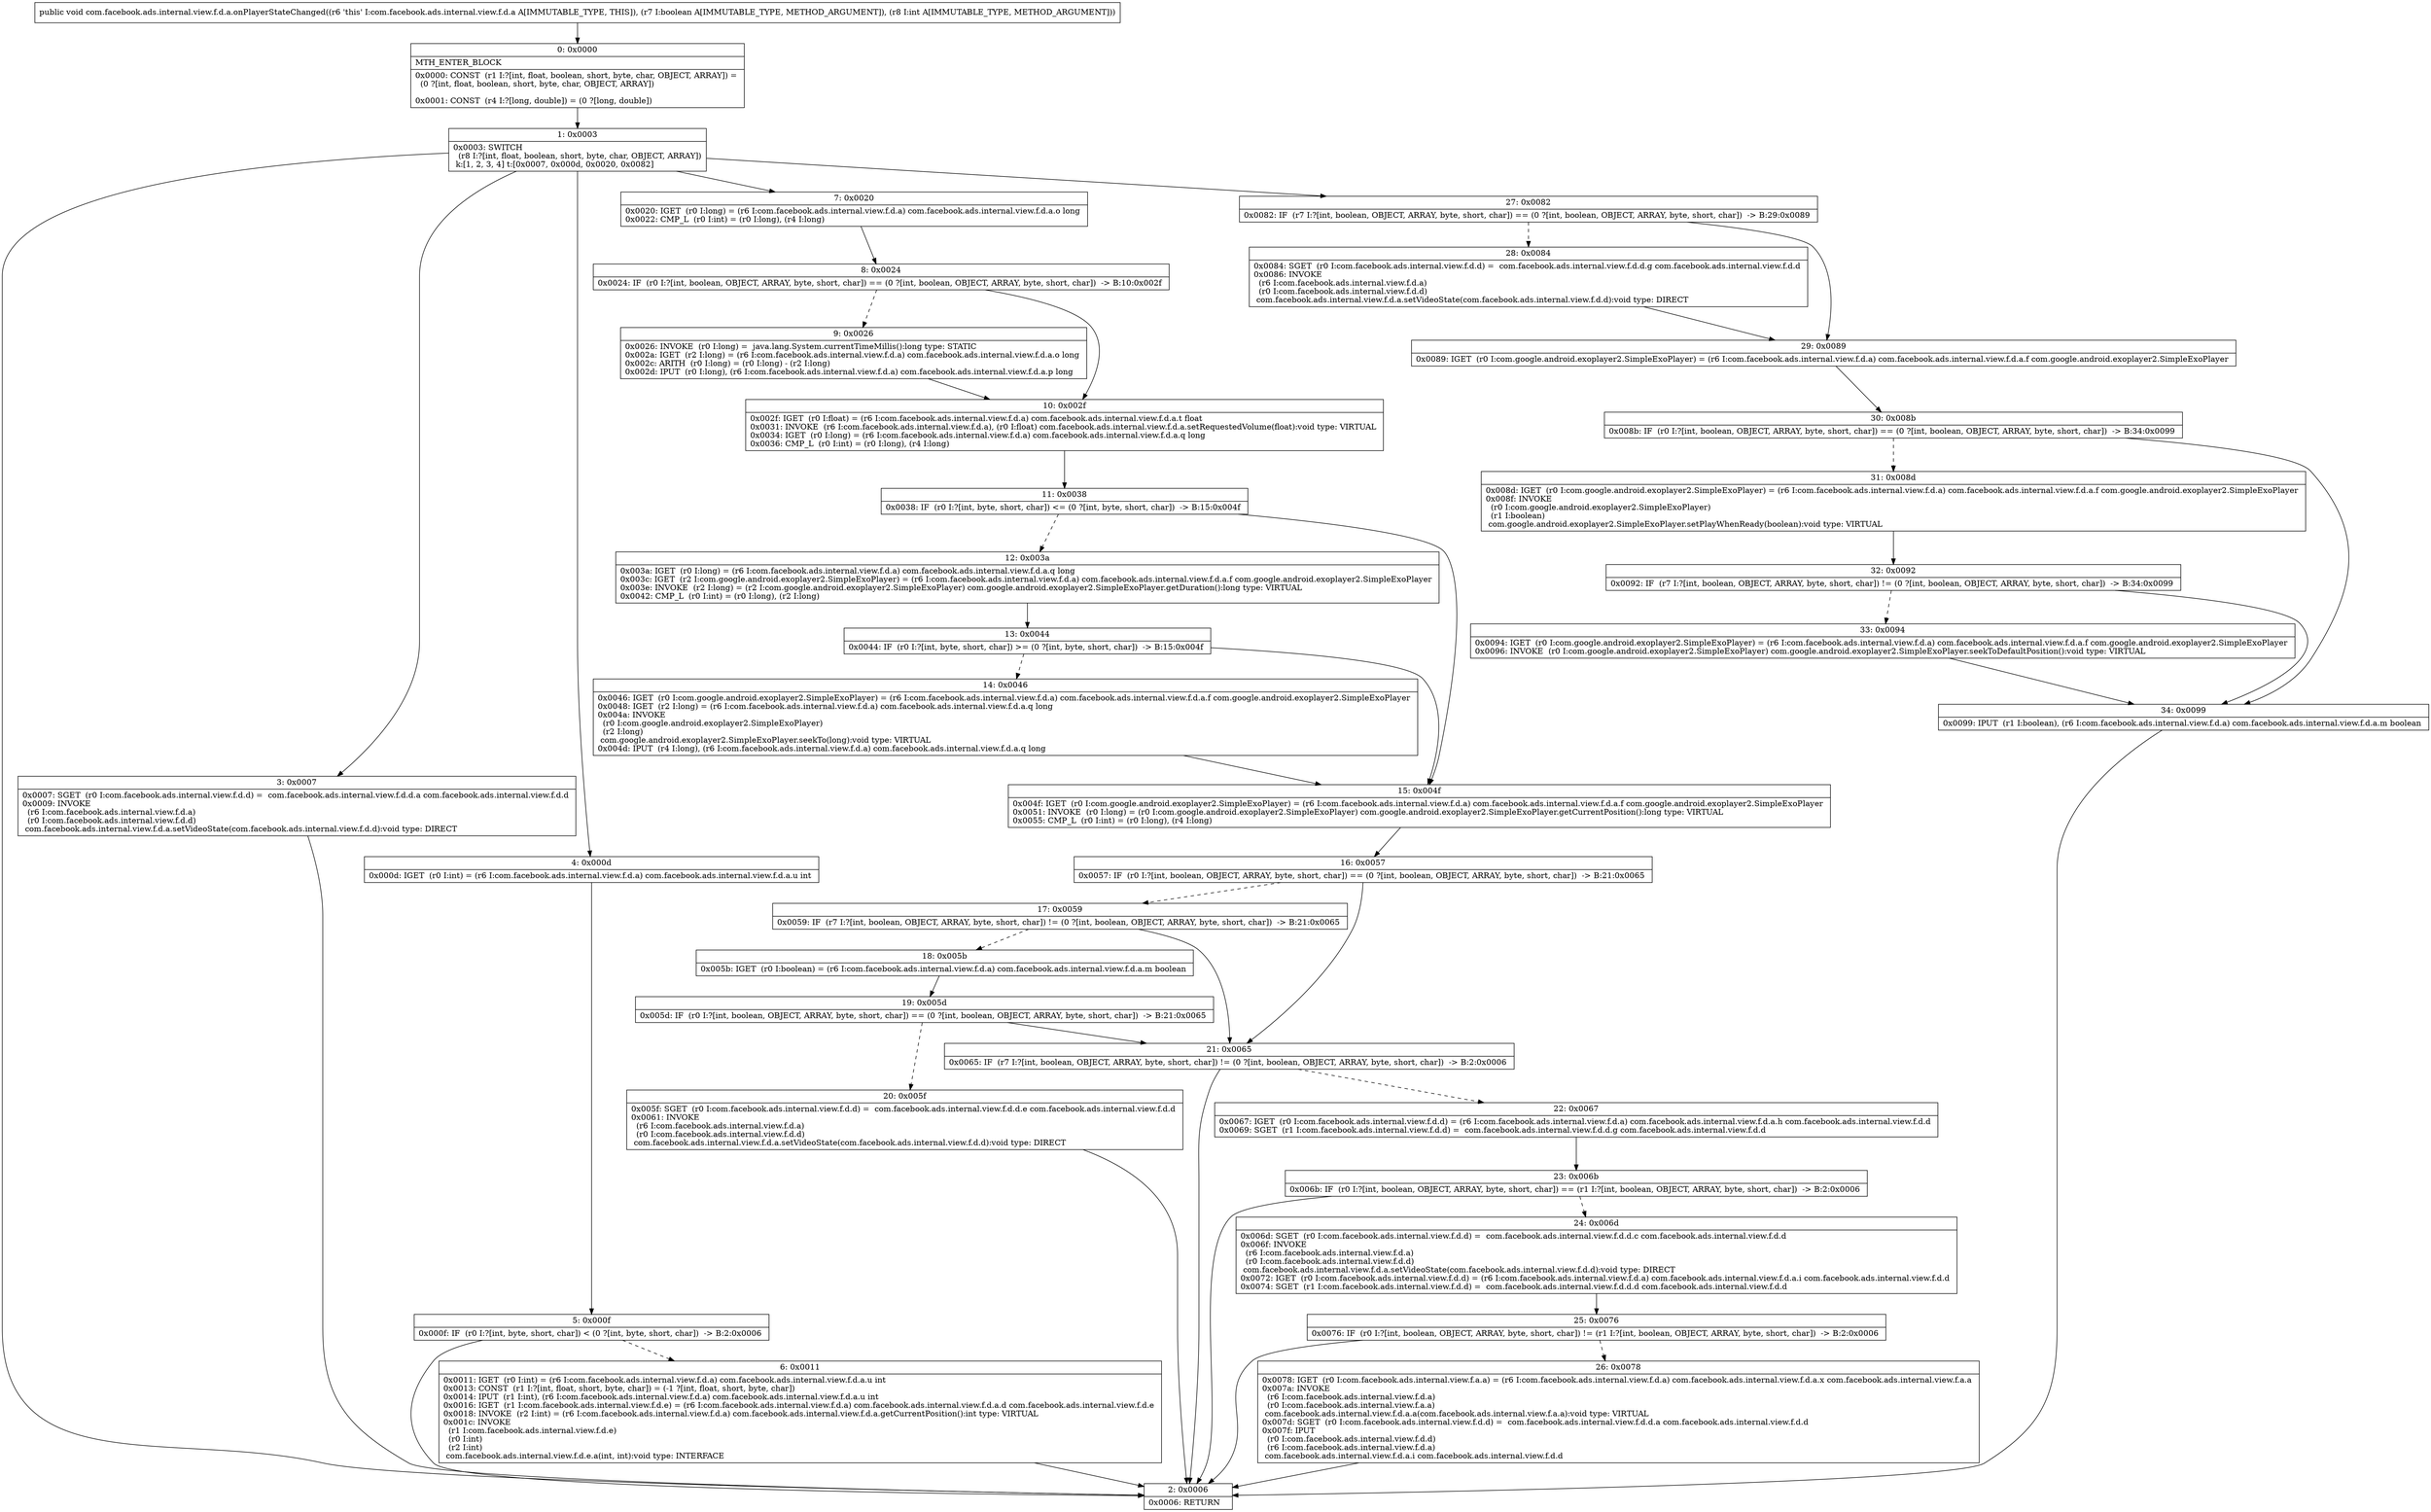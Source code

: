 digraph "CFG forcom.facebook.ads.internal.view.f.d.a.onPlayerStateChanged(ZI)V" {
Node_0 [shape=record,label="{0\:\ 0x0000|MTH_ENTER_BLOCK\l|0x0000: CONST  (r1 I:?[int, float, boolean, short, byte, char, OBJECT, ARRAY]) = \l  (0 ?[int, float, boolean, short, byte, char, OBJECT, ARRAY])\l \l0x0001: CONST  (r4 I:?[long, double]) = (0 ?[long, double]) \l}"];
Node_1 [shape=record,label="{1\:\ 0x0003|0x0003: SWITCH  \l  (r8 I:?[int, float, boolean, short, byte, char, OBJECT, ARRAY])\l k:[1, 2, 3, 4] t:[0x0007, 0x000d, 0x0020, 0x0082] \l}"];
Node_2 [shape=record,label="{2\:\ 0x0006|0x0006: RETURN   \l}"];
Node_3 [shape=record,label="{3\:\ 0x0007|0x0007: SGET  (r0 I:com.facebook.ads.internal.view.f.d.d) =  com.facebook.ads.internal.view.f.d.d.a com.facebook.ads.internal.view.f.d.d \l0x0009: INVOKE  \l  (r6 I:com.facebook.ads.internal.view.f.d.a)\l  (r0 I:com.facebook.ads.internal.view.f.d.d)\l com.facebook.ads.internal.view.f.d.a.setVideoState(com.facebook.ads.internal.view.f.d.d):void type: DIRECT \l}"];
Node_4 [shape=record,label="{4\:\ 0x000d|0x000d: IGET  (r0 I:int) = (r6 I:com.facebook.ads.internal.view.f.d.a) com.facebook.ads.internal.view.f.d.a.u int \l}"];
Node_5 [shape=record,label="{5\:\ 0x000f|0x000f: IF  (r0 I:?[int, byte, short, char]) \< (0 ?[int, byte, short, char])  \-\> B:2:0x0006 \l}"];
Node_6 [shape=record,label="{6\:\ 0x0011|0x0011: IGET  (r0 I:int) = (r6 I:com.facebook.ads.internal.view.f.d.a) com.facebook.ads.internal.view.f.d.a.u int \l0x0013: CONST  (r1 I:?[int, float, short, byte, char]) = (\-1 ?[int, float, short, byte, char]) \l0x0014: IPUT  (r1 I:int), (r6 I:com.facebook.ads.internal.view.f.d.a) com.facebook.ads.internal.view.f.d.a.u int \l0x0016: IGET  (r1 I:com.facebook.ads.internal.view.f.d.e) = (r6 I:com.facebook.ads.internal.view.f.d.a) com.facebook.ads.internal.view.f.d.a.d com.facebook.ads.internal.view.f.d.e \l0x0018: INVOKE  (r2 I:int) = (r6 I:com.facebook.ads.internal.view.f.d.a) com.facebook.ads.internal.view.f.d.a.getCurrentPosition():int type: VIRTUAL \l0x001c: INVOKE  \l  (r1 I:com.facebook.ads.internal.view.f.d.e)\l  (r0 I:int)\l  (r2 I:int)\l com.facebook.ads.internal.view.f.d.e.a(int, int):void type: INTERFACE \l}"];
Node_7 [shape=record,label="{7\:\ 0x0020|0x0020: IGET  (r0 I:long) = (r6 I:com.facebook.ads.internal.view.f.d.a) com.facebook.ads.internal.view.f.d.a.o long \l0x0022: CMP_L  (r0 I:int) = (r0 I:long), (r4 I:long) \l}"];
Node_8 [shape=record,label="{8\:\ 0x0024|0x0024: IF  (r0 I:?[int, boolean, OBJECT, ARRAY, byte, short, char]) == (0 ?[int, boolean, OBJECT, ARRAY, byte, short, char])  \-\> B:10:0x002f \l}"];
Node_9 [shape=record,label="{9\:\ 0x0026|0x0026: INVOKE  (r0 I:long) =  java.lang.System.currentTimeMillis():long type: STATIC \l0x002a: IGET  (r2 I:long) = (r6 I:com.facebook.ads.internal.view.f.d.a) com.facebook.ads.internal.view.f.d.a.o long \l0x002c: ARITH  (r0 I:long) = (r0 I:long) \- (r2 I:long) \l0x002d: IPUT  (r0 I:long), (r6 I:com.facebook.ads.internal.view.f.d.a) com.facebook.ads.internal.view.f.d.a.p long \l}"];
Node_10 [shape=record,label="{10\:\ 0x002f|0x002f: IGET  (r0 I:float) = (r6 I:com.facebook.ads.internal.view.f.d.a) com.facebook.ads.internal.view.f.d.a.t float \l0x0031: INVOKE  (r6 I:com.facebook.ads.internal.view.f.d.a), (r0 I:float) com.facebook.ads.internal.view.f.d.a.setRequestedVolume(float):void type: VIRTUAL \l0x0034: IGET  (r0 I:long) = (r6 I:com.facebook.ads.internal.view.f.d.a) com.facebook.ads.internal.view.f.d.a.q long \l0x0036: CMP_L  (r0 I:int) = (r0 I:long), (r4 I:long) \l}"];
Node_11 [shape=record,label="{11\:\ 0x0038|0x0038: IF  (r0 I:?[int, byte, short, char]) \<= (0 ?[int, byte, short, char])  \-\> B:15:0x004f \l}"];
Node_12 [shape=record,label="{12\:\ 0x003a|0x003a: IGET  (r0 I:long) = (r6 I:com.facebook.ads.internal.view.f.d.a) com.facebook.ads.internal.view.f.d.a.q long \l0x003c: IGET  (r2 I:com.google.android.exoplayer2.SimpleExoPlayer) = (r6 I:com.facebook.ads.internal.view.f.d.a) com.facebook.ads.internal.view.f.d.a.f com.google.android.exoplayer2.SimpleExoPlayer \l0x003e: INVOKE  (r2 I:long) = (r2 I:com.google.android.exoplayer2.SimpleExoPlayer) com.google.android.exoplayer2.SimpleExoPlayer.getDuration():long type: VIRTUAL \l0x0042: CMP_L  (r0 I:int) = (r0 I:long), (r2 I:long) \l}"];
Node_13 [shape=record,label="{13\:\ 0x0044|0x0044: IF  (r0 I:?[int, byte, short, char]) \>= (0 ?[int, byte, short, char])  \-\> B:15:0x004f \l}"];
Node_14 [shape=record,label="{14\:\ 0x0046|0x0046: IGET  (r0 I:com.google.android.exoplayer2.SimpleExoPlayer) = (r6 I:com.facebook.ads.internal.view.f.d.a) com.facebook.ads.internal.view.f.d.a.f com.google.android.exoplayer2.SimpleExoPlayer \l0x0048: IGET  (r2 I:long) = (r6 I:com.facebook.ads.internal.view.f.d.a) com.facebook.ads.internal.view.f.d.a.q long \l0x004a: INVOKE  \l  (r0 I:com.google.android.exoplayer2.SimpleExoPlayer)\l  (r2 I:long)\l com.google.android.exoplayer2.SimpleExoPlayer.seekTo(long):void type: VIRTUAL \l0x004d: IPUT  (r4 I:long), (r6 I:com.facebook.ads.internal.view.f.d.a) com.facebook.ads.internal.view.f.d.a.q long \l}"];
Node_15 [shape=record,label="{15\:\ 0x004f|0x004f: IGET  (r0 I:com.google.android.exoplayer2.SimpleExoPlayer) = (r6 I:com.facebook.ads.internal.view.f.d.a) com.facebook.ads.internal.view.f.d.a.f com.google.android.exoplayer2.SimpleExoPlayer \l0x0051: INVOKE  (r0 I:long) = (r0 I:com.google.android.exoplayer2.SimpleExoPlayer) com.google.android.exoplayer2.SimpleExoPlayer.getCurrentPosition():long type: VIRTUAL \l0x0055: CMP_L  (r0 I:int) = (r0 I:long), (r4 I:long) \l}"];
Node_16 [shape=record,label="{16\:\ 0x0057|0x0057: IF  (r0 I:?[int, boolean, OBJECT, ARRAY, byte, short, char]) == (0 ?[int, boolean, OBJECT, ARRAY, byte, short, char])  \-\> B:21:0x0065 \l}"];
Node_17 [shape=record,label="{17\:\ 0x0059|0x0059: IF  (r7 I:?[int, boolean, OBJECT, ARRAY, byte, short, char]) != (0 ?[int, boolean, OBJECT, ARRAY, byte, short, char])  \-\> B:21:0x0065 \l}"];
Node_18 [shape=record,label="{18\:\ 0x005b|0x005b: IGET  (r0 I:boolean) = (r6 I:com.facebook.ads.internal.view.f.d.a) com.facebook.ads.internal.view.f.d.a.m boolean \l}"];
Node_19 [shape=record,label="{19\:\ 0x005d|0x005d: IF  (r0 I:?[int, boolean, OBJECT, ARRAY, byte, short, char]) == (0 ?[int, boolean, OBJECT, ARRAY, byte, short, char])  \-\> B:21:0x0065 \l}"];
Node_20 [shape=record,label="{20\:\ 0x005f|0x005f: SGET  (r0 I:com.facebook.ads.internal.view.f.d.d) =  com.facebook.ads.internal.view.f.d.d.e com.facebook.ads.internal.view.f.d.d \l0x0061: INVOKE  \l  (r6 I:com.facebook.ads.internal.view.f.d.a)\l  (r0 I:com.facebook.ads.internal.view.f.d.d)\l com.facebook.ads.internal.view.f.d.a.setVideoState(com.facebook.ads.internal.view.f.d.d):void type: DIRECT \l}"];
Node_21 [shape=record,label="{21\:\ 0x0065|0x0065: IF  (r7 I:?[int, boolean, OBJECT, ARRAY, byte, short, char]) != (0 ?[int, boolean, OBJECT, ARRAY, byte, short, char])  \-\> B:2:0x0006 \l}"];
Node_22 [shape=record,label="{22\:\ 0x0067|0x0067: IGET  (r0 I:com.facebook.ads.internal.view.f.d.d) = (r6 I:com.facebook.ads.internal.view.f.d.a) com.facebook.ads.internal.view.f.d.a.h com.facebook.ads.internal.view.f.d.d \l0x0069: SGET  (r1 I:com.facebook.ads.internal.view.f.d.d) =  com.facebook.ads.internal.view.f.d.d.g com.facebook.ads.internal.view.f.d.d \l}"];
Node_23 [shape=record,label="{23\:\ 0x006b|0x006b: IF  (r0 I:?[int, boolean, OBJECT, ARRAY, byte, short, char]) == (r1 I:?[int, boolean, OBJECT, ARRAY, byte, short, char])  \-\> B:2:0x0006 \l}"];
Node_24 [shape=record,label="{24\:\ 0x006d|0x006d: SGET  (r0 I:com.facebook.ads.internal.view.f.d.d) =  com.facebook.ads.internal.view.f.d.d.c com.facebook.ads.internal.view.f.d.d \l0x006f: INVOKE  \l  (r6 I:com.facebook.ads.internal.view.f.d.a)\l  (r0 I:com.facebook.ads.internal.view.f.d.d)\l com.facebook.ads.internal.view.f.d.a.setVideoState(com.facebook.ads.internal.view.f.d.d):void type: DIRECT \l0x0072: IGET  (r0 I:com.facebook.ads.internal.view.f.d.d) = (r6 I:com.facebook.ads.internal.view.f.d.a) com.facebook.ads.internal.view.f.d.a.i com.facebook.ads.internal.view.f.d.d \l0x0074: SGET  (r1 I:com.facebook.ads.internal.view.f.d.d) =  com.facebook.ads.internal.view.f.d.d.d com.facebook.ads.internal.view.f.d.d \l}"];
Node_25 [shape=record,label="{25\:\ 0x0076|0x0076: IF  (r0 I:?[int, boolean, OBJECT, ARRAY, byte, short, char]) != (r1 I:?[int, boolean, OBJECT, ARRAY, byte, short, char])  \-\> B:2:0x0006 \l}"];
Node_26 [shape=record,label="{26\:\ 0x0078|0x0078: IGET  (r0 I:com.facebook.ads.internal.view.f.a.a) = (r6 I:com.facebook.ads.internal.view.f.d.a) com.facebook.ads.internal.view.f.d.a.x com.facebook.ads.internal.view.f.a.a \l0x007a: INVOKE  \l  (r6 I:com.facebook.ads.internal.view.f.d.a)\l  (r0 I:com.facebook.ads.internal.view.f.a.a)\l com.facebook.ads.internal.view.f.d.a.a(com.facebook.ads.internal.view.f.a.a):void type: VIRTUAL \l0x007d: SGET  (r0 I:com.facebook.ads.internal.view.f.d.d) =  com.facebook.ads.internal.view.f.d.d.a com.facebook.ads.internal.view.f.d.d \l0x007f: IPUT  \l  (r0 I:com.facebook.ads.internal.view.f.d.d)\l  (r6 I:com.facebook.ads.internal.view.f.d.a)\l com.facebook.ads.internal.view.f.d.a.i com.facebook.ads.internal.view.f.d.d \l}"];
Node_27 [shape=record,label="{27\:\ 0x0082|0x0082: IF  (r7 I:?[int, boolean, OBJECT, ARRAY, byte, short, char]) == (0 ?[int, boolean, OBJECT, ARRAY, byte, short, char])  \-\> B:29:0x0089 \l}"];
Node_28 [shape=record,label="{28\:\ 0x0084|0x0084: SGET  (r0 I:com.facebook.ads.internal.view.f.d.d) =  com.facebook.ads.internal.view.f.d.d.g com.facebook.ads.internal.view.f.d.d \l0x0086: INVOKE  \l  (r6 I:com.facebook.ads.internal.view.f.d.a)\l  (r0 I:com.facebook.ads.internal.view.f.d.d)\l com.facebook.ads.internal.view.f.d.a.setVideoState(com.facebook.ads.internal.view.f.d.d):void type: DIRECT \l}"];
Node_29 [shape=record,label="{29\:\ 0x0089|0x0089: IGET  (r0 I:com.google.android.exoplayer2.SimpleExoPlayer) = (r6 I:com.facebook.ads.internal.view.f.d.a) com.facebook.ads.internal.view.f.d.a.f com.google.android.exoplayer2.SimpleExoPlayer \l}"];
Node_30 [shape=record,label="{30\:\ 0x008b|0x008b: IF  (r0 I:?[int, boolean, OBJECT, ARRAY, byte, short, char]) == (0 ?[int, boolean, OBJECT, ARRAY, byte, short, char])  \-\> B:34:0x0099 \l}"];
Node_31 [shape=record,label="{31\:\ 0x008d|0x008d: IGET  (r0 I:com.google.android.exoplayer2.SimpleExoPlayer) = (r6 I:com.facebook.ads.internal.view.f.d.a) com.facebook.ads.internal.view.f.d.a.f com.google.android.exoplayer2.SimpleExoPlayer \l0x008f: INVOKE  \l  (r0 I:com.google.android.exoplayer2.SimpleExoPlayer)\l  (r1 I:boolean)\l com.google.android.exoplayer2.SimpleExoPlayer.setPlayWhenReady(boolean):void type: VIRTUAL \l}"];
Node_32 [shape=record,label="{32\:\ 0x0092|0x0092: IF  (r7 I:?[int, boolean, OBJECT, ARRAY, byte, short, char]) != (0 ?[int, boolean, OBJECT, ARRAY, byte, short, char])  \-\> B:34:0x0099 \l}"];
Node_33 [shape=record,label="{33\:\ 0x0094|0x0094: IGET  (r0 I:com.google.android.exoplayer2.SimpleExoPlayer) = (r6 I:com.facebook.ads.internal.view.f.d.a) com.facebook.ads.internal.view.f.d.a.f com.google.android.exoplayer2.SimpleExoPlayer \l0x0096: INVOKE  (r0 I:com.google.android.exoplayer2.SimpleExoPlayer) com.google.android.exoplayer2.SimpleExoPlayer.seekToDefaultPosition():void type: VIRTUAL \l}"];
Node_34 [shape=record,label="{34\:\ 0x0099|0x0099: IPUT  (r1 I:boolean), (r6 I:com.facebook.ads.internal.view.f.d.a) com.facebook.ads.internal.view.f.d.a.m boolean \l}"];
MethodNode[shape=record,label="{public void com.facebook.ads.internal.view.f.d.a.onPlayerStateChanged((r6 'this' I:com.facebook.ads.internal.view.f.d.a A[IMMUTABLE_TYPE, THIS]), (r7 I:boolean A[IMMUTABLE_TYPE, METHOD_ARGUMENT]), (r8 I:int A[IMMUTABLE_TYPE, METHOD_ARGUMENT])) }"];
MethodNode -> Node_0;
Node_0 -> Node_1;
Node_1 -> Node_2;
Node_1 -> Node_3;
Node_1 -> Node_4;
Node_1 -> Node_7;
Node_1 -> Node_27;
Node_3 -> Node_2;
Node_4 -> Node_5;
Node_5 -> Node_2;
Node_5 -> Node_6[style=dashed];
Node_6 -> Node_2;
Node_7 -> Node_8;
Node_8 -> Node_9[style=dashed];
Node_8 -> Node_10;
Node_9 -> Node_10;
Node_10 -> Node_11;
Node_11 -> Node_12[style=dashed];
Node_11 -> Node_15;
Node_12 -> Node_13;
Node_13 -> Node_14[style=dashed];
Node_13 -> Node_15;
Node_14 -> Node_15;
Node_15 -> Node_16;
Node_16 -> Node_17[style=dashed];
Node_16 -> Node_21;
Node_17 -> Node_18[style=dashed];
Node_17 -> Node_21;
Node_18 -> Node_19;
Node_19 -> Node_20[style=dashed];
Node_19 -> Node_21;
Node_20 -> Node_2;
Node_21 -> Node_2;
Node_21 -> Node_22[style=dashed];
Node_22 -> Node_23;
Node_23 -> Node_2;
Node_23 -> Node_24[style=dashed];
Node_24 -> Node_25;
Node_25 -> Node_2;
Node_25 -> Node_26[style=dashed];
Node_26 -> Node_2;
Node_27 -> Node_28[style=dashed];
Node_27 -> Node_29;
Node_28 -> Node_29;
Node_29 -> Node_30;
Node_30 -> Node_31[style=dashed];
Node_30 -> Node_34;
Node_31 -> Node_32;
Node_32 -> Node_33[style=dashed];
Node_32 -> Node_34;
Node_33 -> Node_34;
Node_34 -> Node_2;
}

